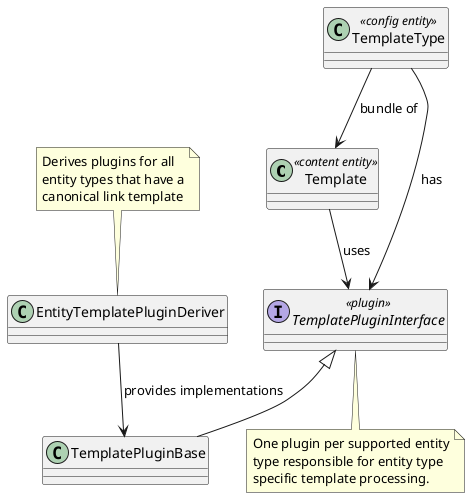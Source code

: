 @startuml

class Template <<content entity>>
class TemplateType <<config entity>>

TemplateType --> Template : "bundle of"
TemplateType --> TemplatePluginInterface : "has"
Template --> TemplatePluginInterface : "uses"

class TemplatePluginBase
interface TemplatePluginInterface <<plugin>>

note bottom of TemplatePluginInterface
  One plugin per supported entity
  type responsible for entity type
  specific template processing.
end note

TemplatePluginInterface <|-- TemplatePluginBase

class EntityTemplatePluginDeriver

EntityTemplatePluginDeriver --> TemplatePluginBase : "provides implementations"

note top of EntityTemplatePluginDeriver
  Derives plugins for all
  entity types that have a
  canonical link template
end note


@enduml